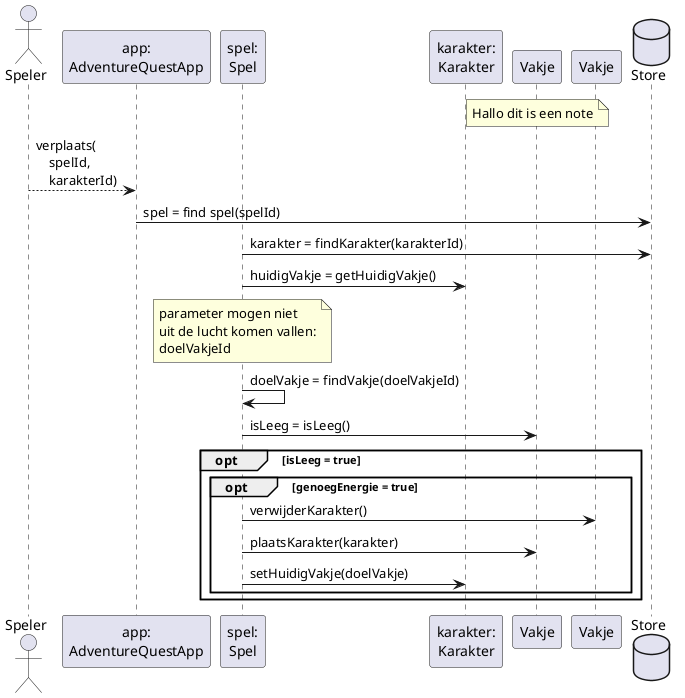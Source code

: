 @startuml

actor Speler

participant app as "app:\nAdventureQuestApp"
participant spel as "spel:\nSpel"
participant karakter as "karakter:\nKarakter"
participant doelVakje as "Vakje"
participant huidigVakje as "Vakje"
database Store

note over doelVakje
Hallo dit is een note
end note

Speler --> app: verplaats(\n\
    spelId,\n\
    karakterId)

app -> Store: spel = find spel(spelId)

spel -> Store: karakter = findKarakter(karakterId)

spel -> karakter: huidigVakje = getHuidigVakje()

note over spel
parameter mogen niet
uit de lucht komen vallen:
doelVakjeId
end note

spel -> spel: doelVakje = findVakje(doelVakjeId)

spel -> doelVakje: isLeeg = isLeeg()

opt isLeeg = true

    opt genoegEnergie = true
        spel -> huidigVakje: verwijderKarakter()
        spel -> doelVakje: plaatsKarakter(karakter)
        spel -> karakter: setHuidigVakje(doelVakje)
    end
end
@enduml